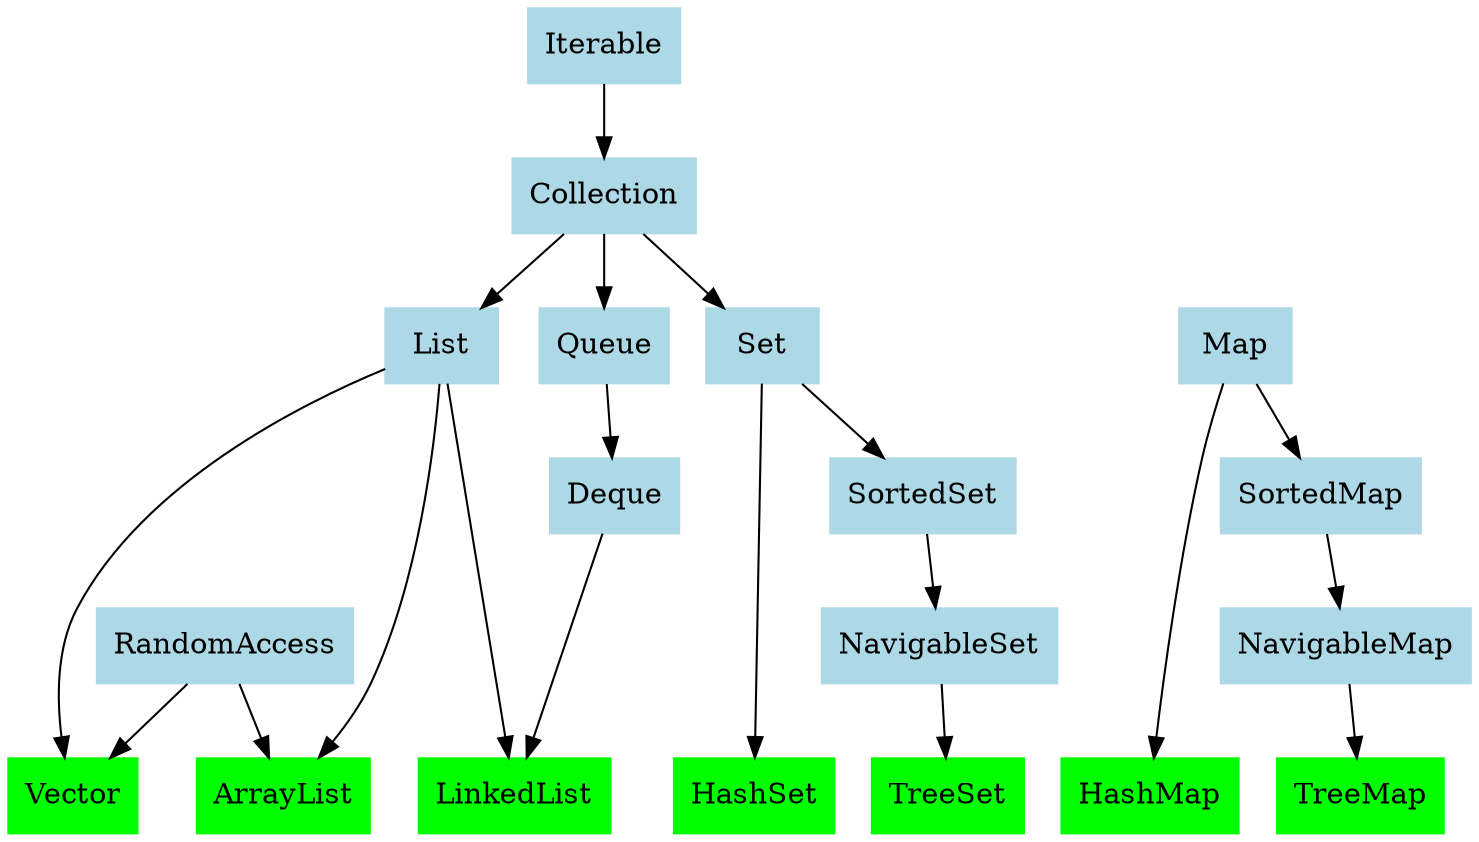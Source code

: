 digraph G {

	node [shape=box, style=filled, color=lightblue]
	{ rank = same; Iterable }
	{ rank = same; Collection }
	{ rank = same; List; Set; Map; Queue; }

	{ 
		node [shape=box, style=filled, color=green];
		rank = same; 
		Vector; ArrayList; LinkedList; HashSet; TreeSet; HashMap; TreeMap; 
	}


	Iterable -> Collection
	
	Collection -> List
	Collection -> Set
	Collection -> Queue
	
	List -> Vector
	List -> ArrayList
	List -> LinkedList

	RandomAccess -> Vector
	RandomAccess -> ArrayList

	Queue -> Deque

	Deque -> LinkedList

	Set -> HashSet
	Set -> SortedSet
	
	SortedSet -> NavigableSet

	NavigableSet -> TreeSet	

	Map -> HashMap
	Map -> SortedMap

	SortedMap -> NavigableMap

	NavigableMap -> TreeMap

}
